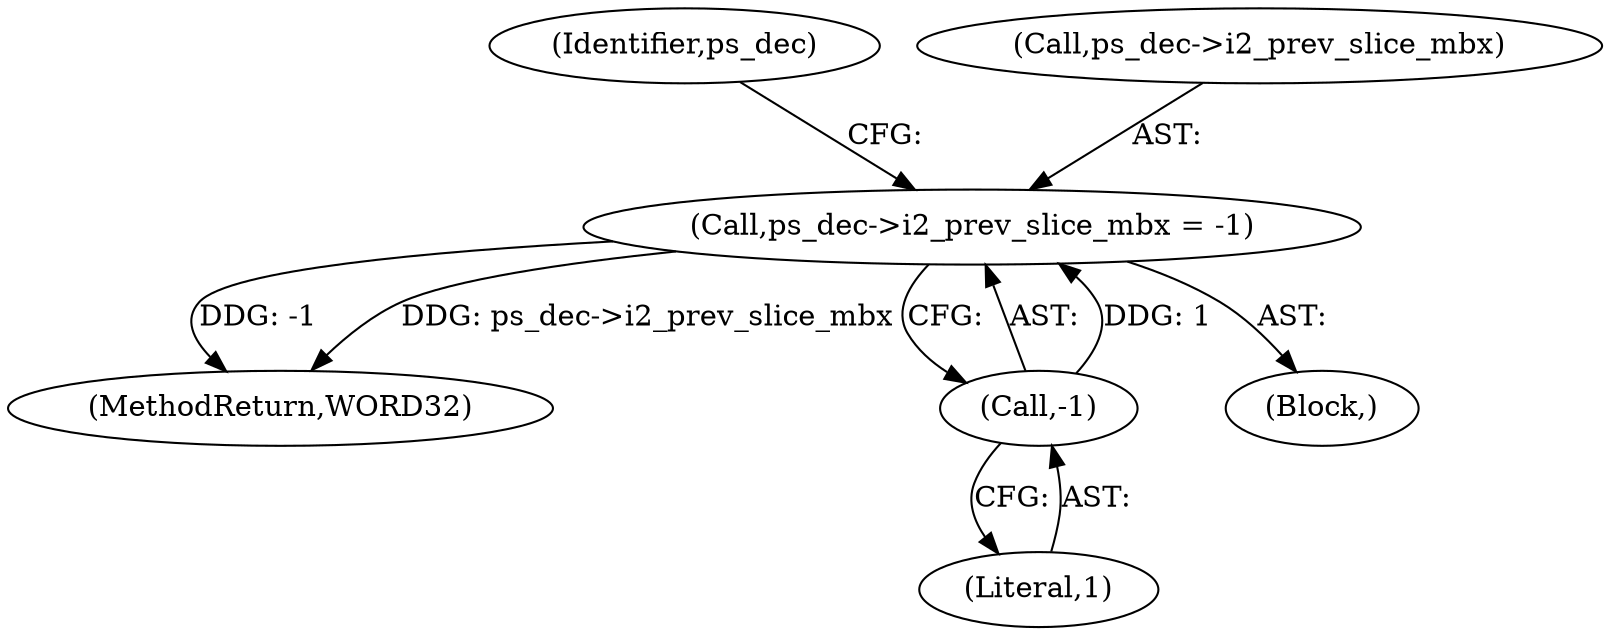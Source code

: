 digraph "0_Android_e629194c62a9a129ce378e08cb1059a8a53f1795_2@pointer" {
"1001465" [label="(Call,ps_dec->i2_prev_slice_mbx = -1)"];
"1001469" [label="(Call,-1)"];
"1001465" [label="(Call,ps_dec->i2_prev_slice_mbx = -1)"];
"1001470" [label="(Literal,1)"];
"1001473" [label="(Identifier,ps_dec)"];
"1002052" [label="(MethodReturn,WORD32)"];
"1000138" [label="(Block,)"];
"1001466" [label="(Call,ps_dec->i2_prev_slice_mbx)"];
"1001469" [label="(Call,-1)"];
"1001465" -> "1000138"  [label="AST: "];
"1001465" -> "1001469"  [label="CFG: "];
"1001466" -> "1001465"  [label="AST: "];
"1001469" -> "1001465"  [label="AST: "];
"1001473" -> "1001465"  [label="CFG: "];
"1001465" -> "1002052"  [label="DDG: -1"];
"1001465" -> "1002052"  [label="DDG: ps_dec->i2_prev_slice_mbx"];
"1001469" -> "1001465"  [label="DDG: 1"];
"1001469" -> "1001470"  [label="CFG: "];
"1001470" -> "1001469"  [label="AST: "];
}
